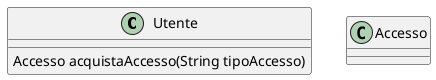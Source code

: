 @startuml

class Utente{

    Accesso acquistaAccesso(String tipoAccesso)
}

class Accesso{
    
}

@enduml